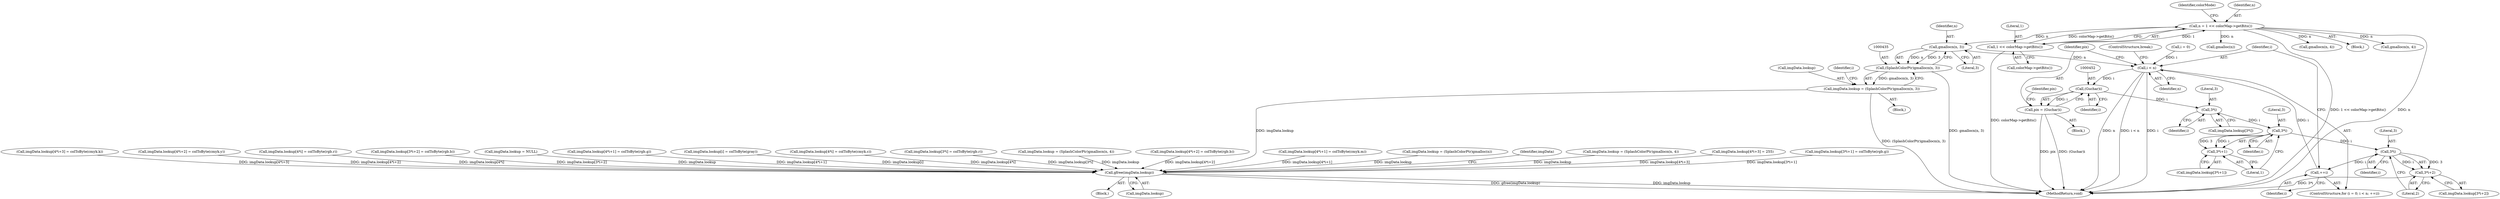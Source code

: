 digraph "0_poppler_7b2d314a61fd0e12f47c62996cb49ec0d1ba747a_11@API" {
"1000436" [label="(Call,gmallocn(n, 3))"];
"1000381" [label="(Call,n = 1 << colorMap->getBits())"];
"1000383" [label="(Call,1 << colorMap->getBits())"];
"1000434" [label="(Call,(SplashColorPtr)gmallocn(n, 3))"];
"1000430" [label="(Call,imgData.lookup = (SplashColorPtr)gmallocn(n, 3))"];
"1000692" [label="(Call,gfree(imgData.lookup))"];
"1000443" [label="(Call,i < n)"];
"1000451" [label="(Call,(Guchar)i)"];
"1000449" [label="(Call,pix = (Guchar)i)"];
"1000464" [label="(Call,3*i)"];
"1000477" [label="(Call,3*i)"];
"1000476" [label="(Call,3*i+1)"];
"1000491" [label="(Call,3*i)"];
"1000446" [label="(Call,++i)"];
"1000490" [label="(Call,3*i+2)"];
"1000384" [label="(Literal,1)"];
"1000438" [label="(Literal,3)"];
"1000381" [label="(Call,n = 1 << colorMap->getBits())"];
"1000624" [label="(Call,imgData.lookup[4*i+1] = colToByte(cmyk.m))"];
"1000391" [label="(Call,imgData.lookup = (SplashColorPtr)gmalloc(n))"];
"1000465" [label="(Literal,3)"];
"1000697" [label="(Identifier,imgData)"];
"1000449" [label="(Call,pix = (Guchar)i)"];
"1000445" [label="(Identifier,n)"];
"1000583" [label="(Call,imgData.lookup = (SplashColorPtr)gmallocn(n, 4))"];
"1000443" [label="(Call,i < n)"];
"1000570" [label="(Call,imgData.lookup[4*i+3] = 255)"];
"1000387" [label="(Identifier,colorMode)"];
"1000692" [label="(Call,gfree(imgData.lookup))"];
"1000436" [label="(Call,gmallocn(n, 3))"];
"1000466" [label="(Identifier,i)"];
"1000472" [label="(Call,imgData.lookup[3*i+1])"];
"1000176" [label="(Block,)"];
"1000456" [label="(Identifier,pix)"];
"1000447" [label="(Identifier,i)"];
"1000491" [label="(Call,3*i)"];
"1000478" [label="(Literal,3)"];
"1000440" [label="(Call,i = 0)"];
"1000464" [label="(Call,3*i)"];
"1000397" [label="(Call,gmalloc(n))"];
"1000493" [label="(Identifier,i)"];
"1000383" [label="(Call,1 << colorMap->getBits())"];
"1000471" [label="(Call,imgData.lookup[3*i+1] = colToByte(rgb.g))"];
"1000439" [label="(ControlStructure,for (i = 0; i < n; ++i))"];
"1000382" [label="(Identifier,n)"];
"1000652" [label="(Call,imgData.lookup[4*i+3] = colToByte(cmyk.k))"];
"1000638" [label="(Call,imgData.lookup[4*i+2] = colToByte(cmyk.y))"];
"1000530" [label="(Call,imgData.lookup[4*i] = colToByte(rgb.r))"];
"1000494" [label="(Literal,2)"];
"1000485" [label="(Call,imgData.lookup[3*i+2] = colToByte(rgb.b))"];
"1000371" [label="(Call,imgData.lookup = NULL)"];
"1000589" [label="(Call,gmallocn(n, 4))"];
"1000431" [label="(Call,imgData.lookup)"];
"1000542" [label="(Call,imgData.lookup[4*i+1] = colToByte(rgb.g))"];
"1000450" [label="(Identifier,pix)"];
"1000448" [label="(Block,)"];
"1000479" [label="(Identifier,i)"];
"1000492" [label="(Literal,3)"];
"1000486" [label="(Call,imgData.lookup[3*i+2])"];
"1000437" [label="(Identifier,n)"];
"1000460" [label="(Call,imgData.lookup[3*i])"];
"1000430" [label="(Call,imgData.lookup = (SplashColorPtr)gmallocn(n, 3))"];
"1000453" [label="(Identifier,i)"];
"1000419" [label="(Call,imgData.lookup[i] = colToByte(gray))"];
"1000388" [label="(Block,)"];
"1000380" [label="(Block,)"];
"1000444" [label="(Identifier,i)"];
"1000612" [label="(Call,imgData.lookup[4*i] = colToByte(cmyk.c))"];
"1000507" [label="(Call,gmallocn(n, 4))"];
"1000459" [label="(Call,imgData.lookup[3*i] = colToByte(rgb.r))"];
"1000700" [label="(MethodReturn,void)"];
"1000434" [label="(Call,(SplashColorPtr)gmallocn(n, 3))"];
"1000693" [label="(Call,imgData.lookup)"];
"1000501" [label="(Call,imgData.lookup = (SplashColorPtr)gmallocn(n, 4))"];
"1000499" [label="(ControlStructure,break;)"];
"1000451" [label="(Call,(Guchar)i)"];
"1000385" [label="(Call,colorMap->getBits())"];
"1000477" [label="(Call,3*i)"];
"1000476" [label="(Call,3*i+1)"];
"1000490" [label="(Call,3*i+2)"];
"1000556" [label="(Call,imgData.lookup[4*i+2] = colToByte(rgb.b))"];
"1000446" [label="(Call,++i)"];
"1000441" [label="(Identifier,i)"];
"1000480" [label="(Literal,1)"];
"1000436" -> "1000434"  [label="AST: "];
"1000436" -> "1000438"  [label="CFG: "];
"1000437" -> "1000436"  [label="AST: "];
"1000438" -> "1000436"  [label="AST: "];
"1000434" -> "1000436"  [label="CFG: "];
"1000436" -> "1000434"  [label="DDG: n"];
"1000436" -> "1000434"  [label="DDG: 3"];
"1000381" -> "1000436"  [label="DDG: n"];
"1000436" -> "1000443"  [label="DDG: n"];
"1000381" -> "1000380"  [label="AST: "];
"1000381" -> "1000383"  [label="CFG: "];
"1000382" -> "1000381"  [label="AST: "];
"1000383" -> "1000381"  [label="AST: "];
"1000387" -> "1000381"  [label="CFG: "];
"1000381" -> "1000700"  [label="DDG: 1 << colorMap->getBits()"];
"1000381" -> "1000700"  [label="DDG: n"];
"1000383" -> "1000381"  [label="DDG: 1"];
"1000383" -> "1000381"  [label="DDG: colorMap->getBits()"];
"1000381" -> "1000397"  [label="DDG: n"];
"1000381" -> "1000507"  [label="DDG: n"];
"1000381" -> "1000589"  [label="DDG: n"];
"1000383" -> "1000385"  [label="CFG: "];
"1000384" -> "1000383"  [label="AST: "];
"1000385" -> "1000383"  [label="AST: "];
"1000383" -> "1000700"  [label="DDG: colorMap->getBits()"];
"1000434" -> "1000430"  [label="AST: "];
"1000435" -> "1000434"  [label="AST: "];
"1000430" -> "1000434"  [label="CFG: "];
"1000434" -> "1000700"  [label="DDG: gmallocn(n, 3)"];
"1000434" -> "1000430"  [label="DDG: gmallocn(n, 3)"];
"1000430" -> "1000388"  [label="AST: "];
"1000431" -> "1000430"  [label="AST: "];
"1000441" -> "1000430"  [label="CFG: "];
"1000430" -> "1000700"  [label="DDG: (SplashColorPtr)gmallocn(n, 3)"];
"1000430" -> "1000692"  [label="DDG: imgData.lookup"];
"1000692" -> "1000176"  [label="AST: "];
"1000692" -> "1000693"  [label="CFG: "];
"1000693" -> "1000692"  [label="AST: "];
"1000697" -> "1000692"  [label="CFG: "];
"1000692" -> "1000700"  [label="DDG: imgData.lookup"];
"1000692" -> "1000700"  [label="DDG: gfree(imgData.lookup)"];
"1000485" -> "1000692"  [label="DDG: imgData.lookup[3*i+2]"];
"1000459" -> "1000692"  [label="DDG: imgData.lookup[3*i]"];
"1000471" -> "1000692"  [label="DDG: imgData.lookup[3*i+1]"];
"1000612" -> "1000692"  [label="DDG: imgData.lookup[4*i]"];
"1000530" -> "1000692"  [label="DDG: imgData.lookup[4*i]"];
"1000583" -> "1000692"  [label="DDG: imgData.lookup"];
"1000419" -> "1000692"  [label="DDG: imgData.lookup[i]"];
"1000624" -> "1000692"  [label="DDG: imgData.lookup[4*i+1]"];
"1000371" -> "1000692"  [label="DDG: imgData.lookup"];
"1000570" -> "1000692"  [label="DDG: imgData.lookup[4*i+3]"];
"1000638" -> "1000692"  [label="DDG: imgData.lookup[4*i+2]"];
"1000391" -> "1000692"  [label="DDG: imgData.lookup"];
"1000556" -> "1000692"  [label="DDG: imgData.lookup[4*i+2]"];
"1000501" -> "1000692"  [label="DDG: imgData.lookup"];
"1000652" -> "1000692"  [label="DDG: imgData.lookup[4*i+3]"];
"1000542" -> "1000692"  [label="DDG: imgData.lookup[4*i+1]"];
"1000443" -> "1000439"  [label="AST: "];
"1000443" -> "1000445"  [label="CFG: "];
"1000444" -> "1000443"  [label="AST: "];
"1000445" -> "1000443"  [label="AST: "];
"1000450" -> "1000443"  [label="CFG: "];
"1000499" -> "1000443"  [label="CFG: "];
"1000443" -> "1000700"  [label="DDG: i < n"];
"1000443" -> "1000700"  [label="DDG: n"];
"1000443" -> "1000700"  [label="DDG: i"];
"1000446" -> "1000443"  [label="DDG: i"];
"1000440" -> "1000443"  [label="DDG: i"];
"1000443" -> "1000451"  [label="DDG: i"];
"1000451" -> "1000449"  [label="AST: "];
"1000451" -> "1000453"  [label="CFG: "];
"1000452" -> "1000451"  [label="AST: "];
"1000453" -> "1000451"  [label="AST: "];
"1000449" -> "1000451"  [label="CFG: "];
"1000451" -> "1000449"  [label="DDG: i"];
"1000451" -> "1000464"  [label="DDG: i"];
"1000449" -> "1000448"  [label="AST: "];
"1000450" -> "1000449"  [label="AST: "];
"1000456" -> "1000449"  [label="CFG: "];
"1000449" -> "1000700"  [label="DDG: pix"];
"1000449" -> "1000700"  [label="DDG: (Guchar)i"];
"1000464" -> "1000460"  [label="AST: "];
"1000464" -> "1000466"  [label="CFG: "];
"1000465" -> "1000464"  [label="AST: "];
"1000466" -> "1000464"  [label="AST: "];
"1000460" -> "1000464"  [label="CFG: "];
"1000464" -> "1000477"  [label="DDG: i"];
"1000477" -> "1000476"  [label="AST: "];
"1000477" -> "1000479"  [label="CFG: "];
"1000478" -> "1000477"  [label="AST: "];
"1000479" -> "1000477"  [label="AST: "];
"1000480" -> "1000477"  [label="CFG: "];
"1000477" -> "1000476"  [label="DDG: 3"];
"1000477" -> "1000476"  [label="DDG: i"];
"1000477" -> "1000491"  [label="DDG: i"];
"1000476" -> "1000472"  [label="AST: "];
"1000476" -> "1000480"  [label="CFG: "];
"1000480" -> "1000476"  [label="AST: "];
"1000472" -> "1000476"  [label="CFG: "];
"1000491" -> "1000490"  [label="AST: "];
"1000491" -> "1000493"  [label="CFG: "];
"1000492" -> "1000491"  [label="AST: "];
"1000493" -> "1000491"  [label="AST: "];
"1000494" -> "1000491"  [label="CFG: "];
"1000491" -> "1000446"  [label="DDG: i"];
"1000491" -> "1000490"  [label="DDG: 3"];
"1000491" -> "1000490"  [label="DDG: i"];
"1000446" -> "1000439"  [label="AST: "];
"1000446" -> "1000447"  [label="CFG: "];
"1000447" -> "1000446"  [label="AST: "];
"1000444" -> "1000446"  [label="CFG: "];
"1000490" -> "1000486"  [label="AST: "];
"1000490" -> "1000494"  [label="CFG: "];
"1000494" -> "1000490"  [label="AST: "];
"1000486" -> "1000490"  [label="CFG: "];
"1000490" -> "1000700"  [label="DDG: 3*i"];
}
